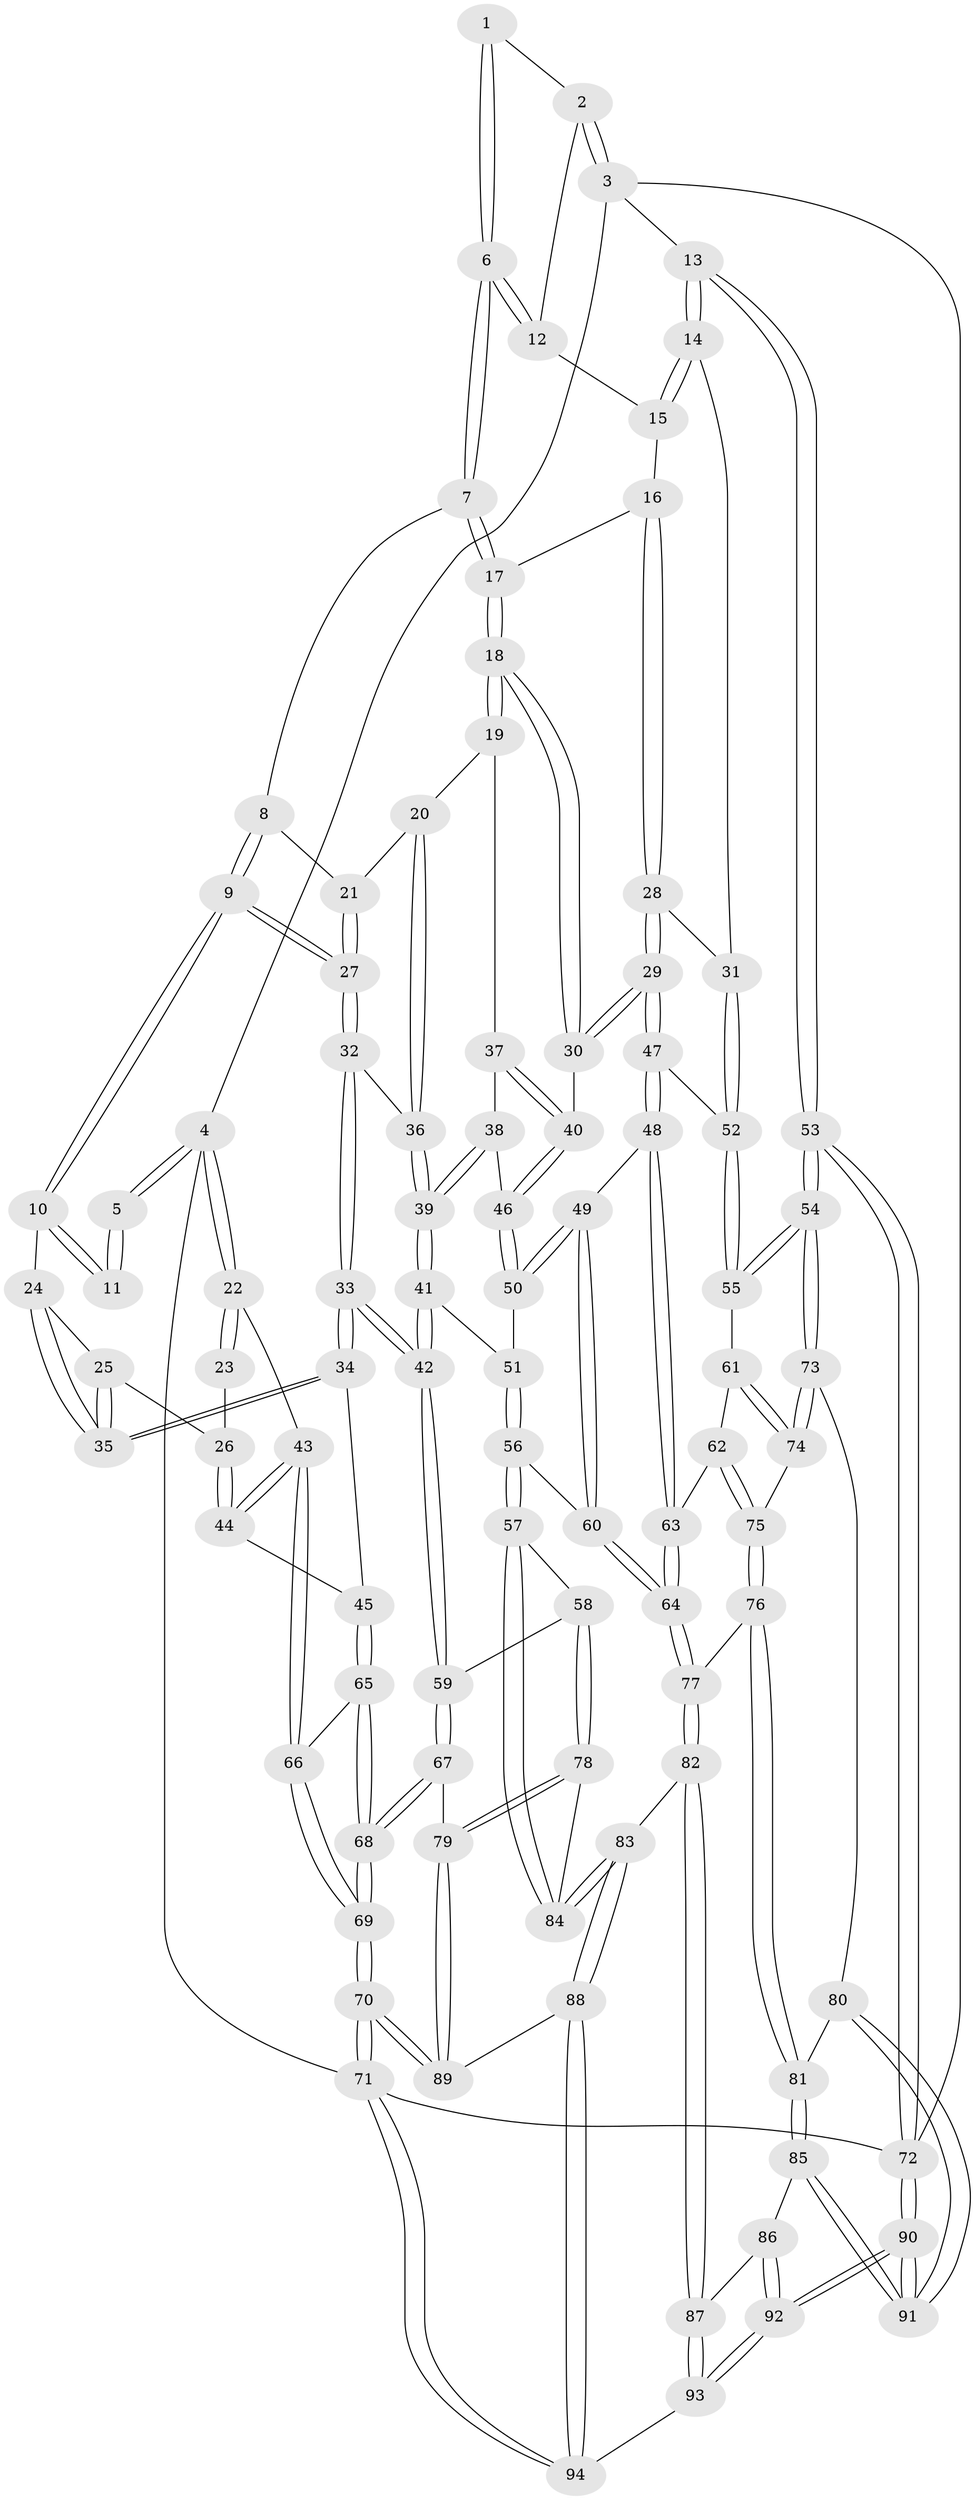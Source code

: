 // coarse degree distribution, {3: 0.12962962962962962, 6: 0.07407407407407407, 5: 0.35185185185185186, 4: 0.42592592592592593, 2: 0.018518518518518517}
// Generated by graph-tools (version 1.1) at 2025/24/03/03/25 07:24:38]
// undirected, 94 vertices, 232 edges
graph export_dot {
graph [start="1"]
  node [color=gray90,style=filled];
  1 [pos="+0.46041224837339245+0"];
  2 [pos="+1+0"];
  3 [pos="+1+0"];
  4 [pos="+0+0"];
  5 [pos="+0.4110456425249019+0"];
  6 [pos="+0.5590434101798214+0.16787018178241092"];
  7 [pos="+0.5529540792431343+0.21644452283269988"];
  8 [pos="+0.5434741728052115+0.22881836196430694"];
  9 [pos="+0.2902423719393579+0.2373551107688844"];
  10 [pos="+0.28027461624618644+0.2270901909068373"];
  11 [pos="+0.2540833852025744+0.16794390989261873"];
  12 [pos="+0.7445624075435108+0.18649038039672"];
  13 [pos="+1+0.32471685959825203"];
  14 [pos="+0.9163695921939728+0.36970266597529317"];
  15 [pos="+0.7450506226243223+0.19528187085027768"];
  16 [pos="+0.7030735288085412+0.29888405768934667"];
  17 [pos="+0.6413969374733511+0.29134713116700695"];
  18 [pos="+0.5965343501929319+0.3874205931144393"];
  19 [pos="+0.5538323772126685+0.37229071113986506"];
  20 [pos="+0.5229015386026222+0.34182796406701876"];
  21 [pos="+0.5196829555477299+0.2821390758839108"];
  22 [pos="+0+0.023590839507895884"];
  23 [pos="+0.133183506731442+0.18138101569996165"];
  24 [pos="+0.2438168472540803+0.2934570573416322"];
  25 [pos="+0.1187792660997935+0.4175179702743782"];
  26 [pos="+0.08253955547123946+0.40116091391116043"];
  27 [pos="+0.34119073702359326+0.3101061949379347"];
  28 [pos="+0.7505659211245006+0.38400797291253613"];
  29 [pos="+0.6896519622369046+0.4396643602954037"];
  30 [pos="+0.6284624596431595+0.42535196500895817"];
  31 [pos="+0.8817301292121907+0.3840962203026986"];
  32 [pos="+0.35199173729745314+0.3477850738047104"];
  33 [pos="+0.2837303009651535+0.5401374253399498"];
  34 [pos="+0.22064140310487598+0.5225905450112153"];
  35 [pos="+0.21078931174183244+0.5077982926145195"];
  36 [pos="+0.4445038529616332+0.3923035415917298"];
  37 [pos="+0.5344577929613106+0.4093776258579323"];
  38 [pos="+0.4959535961588128+0.46474909142337"];
  39 [pos="+0.46639863618151145+0.47133712917305004"];
  40 [pos="+0.5702957148713184+0.47957900672382797"];
  41 [pos="+0.4435890204209293+0.5108702039152324"];
  42 [pos="+0.3032320258549811+0.5597638289416461"];
  43 [pos="+0+0.4135837063944117"];
  44 [pos="+0+0.4271912321719762"];
  45 [pos="+0.11250221042565428+0.5924538601387385"];
  46 [pos="+0.5684805586698664+0.4815457356054984"];
  47 [pos="+0.6990148141021578+0.5414030347650775"];
  48 [pos="+0.6724732308633534+0.5727109508756523"];
  49 [pos="+0.6503043291240581+0.5842514479734011"];
  50 [pos="+0.5716252297120611+0.5123215781074887"];
  51 [pos="+0.5073448705461745+0.5658623891518996"];
  52 [pos="+0.8053981960957569+0.5600913075367111"];
  53 [pos="+1+0.6346640777386289"];
  54 [pos="+1+0.6538602422734484"];
  55 [pos="+0.8270415976137374+0.5923887738959235"];
  56 [pos="+0.5498186558259287+0.688771287486999"];
  57 [pos="+0.47328938227721895+0.7212808563058786"];
  58 [pos="+0.34277669858006227+0.6343528926302437"];
  59 [pos="+0.31096455207412804+0.593163042299034"];
  60 [pos="+0.5669120910681104+0.6895532959239066"];
  61 [pos="+0.7991497068814732+0.6473341184691007"];
  62 [pos="+0.7723337872680459+0.6714522923629432"];
  63 [pos="+0.736679853562023+0.6550535862860538"];
  64 [pos="+0.6208896261680986+0.737765481072859"];
  65 [pos="+0.09912086654375864+0.6147898939003408"];
  66 [pos="+0+0.4758838115228148"];
  67 [pos="+0.12751078577037114+0.8194829240253527"];
  68 [pos="+0.01967082874809695+0.8307453747685289"];
  69 [pos="+0+0.9808362930677255"];
  70 [pos="+0+1"];
  71 [pos="+0+1"];
  72 [pos="+1+1"];
  73 [pos="+0.9596714334644703+0.7499808813014656"];
  74 [pos="+0.8937115535667373+0.7366431228295328"];
  75 [pos="+0.767525438101643+0.7431159883814006"];
  76 [pos="+0.7336689361061208+0.7830759227098889"];
  77 [pos="+0.6453245616921135+0.7684617000711194"];
  78 [pos="+0.29625233568000386+0.7997595013769694"];
  79 [pos="+0.2437421665401439+0.8501211056450363"];
  80 [pos="+0.9122829139714409+0.8230322010665991"];
  81 [pos="+0.7885526682888391+0.8742298275497362"];
  82 [pos="+0.6010380112944499+0.9074582216760578"];
  83 [pos="+0.45758334326903516+0.8680599141770531"];
  84 [pos="+0.4568403099651182+0.7706158437255364"];
  85 [pos="+0.7837002627895892+0.8945837675536096"];
  86 [pos="+0.7784004812497254+0.8997838722709763"];
  87 [pos="+0.6254892204740938+0.9544347849751026"];
  88 [pos="+0.3708089114891351+0.969496224260343"];
  89 [pos="+0.32369986370735576+0.9328344923709314"];
  90 [pos="+1+1"];
  91 [pos="+0.9777417211111324+1"];
  92 [pos="+0.7432513655780567+1"];
  93 [pos="+0.5902497302145499+1"];
  94 [pos="+0.4087947230569235+1"];
  1 -- 2;
  1 -- 6;
  1 -- 6;
  2 -- 3;
  2 -- 3;
  2 -- 12;
  3 -- 4;
  3 -- 13;
  3 -- 72;
  4 -- 5;
  4 -- 5;
  4 -- 22;
  4 -- 22;
  4 -- 71;
  5 -- 11;
  5 -- 11;
  6 -- 7;
  6 -- 7;
  6 -- 12;
  6 -- 12;
  7 -- 8;
  7 -- 17;
  7 -- 17;
  8 -- 9;
  8 -- 9;
  8 -- 21;
  9 -- 10;
  9 -- 10;
  9 -- 27;
  9 -- 27;
  10 -- 11;
  10 -- 11;
  10 -- 24;
  12 -- 15;
  13 -- 14;
  13 -- 14;
  13 -- 53;
  13 -- 53;
  14 -- 15;
  14 -- 15;
  14 -- 31;
  15 -- 16;
  16 -- 17;
  16 -- 28;
  16 -- 28;
  17 -- 18;
  17 -- 18;
  18 -- 19;
  18 -- 19;
  18 -- 30;
  18 -- 30;
  19 -- 20;
  19 -- 37;
  20 -- 21;
  20 -- 36;
  20 -- 36;
  21 -- 27;
  21 -- 27;
  22 -- 23;
  22 -- 23;
  22 -- 43;
  23 -- 26;
  24 -- 25;
  24 -- 35;
  24 -- 35;
  25 -- 26;
  25 -- 35;
  25 -- 35;
  26 -- 44;
  26 -- 44;
  27 -- 32;
  27 -- 32;
  28 -- 29;
  28 -- 29;
  28 -- 31;
  29 -- 30;
  29 -- 30;
  29 -- 47;
  29 -- 47;
  30 -- 40;
  31 -- 52;
  31 -- 52;
  32 -- 33;
  32 -- 33;
  32 -- 36;
  33 -- 34;
  33 -- 34;
  33 -- 42;
  33 -- 42;
  34 -- 35;
  34 -- 35;
  34 -- 45;
  36 -- 39;
  36 -- 39;
  37 -- 38;
  37 -- 40;
  37 -- 40;
  38 -- 39;
  38 -- 39;
  38 -- 46;
  39 -- 41;
  39 -- 41;
  40 -- 46;
  40 -- 46;
  41 -- 42;
  41 -- 42;
  41 -- 51;
  42 -- 59;
  42 -- 59;
  43 -- 44;
  43 -- 44;
  43 -- 66;
  43 -- 66;
  44 -- 45;
  45 -- 65;
  45 -- 65;
  46 -- 50;
  46 -- 50;
  47 -- 48;
  47 -- 48;
  47 -- 52;
  48 -- 49;
  48 -- 63;
  48 -- 63;
  49 -- 50;
  49 -- 50;
  49 -- 60;
  49 -- 60;
  50 -- 51;
  51 -- 56;
  51 -- 56;
  52 -- 55;
  52 -- 55;
  53 -- 54;
  53 -- 54;
  53 -- 72;
  53 -- 72;
  54 -- 55;
  54 -- 55;
  54 -- 73;
  54 -- 73;
  55 -- 61;
  56 -- 57;
  56 -- 57;
  56 -- 60;
  57 -- 58;
  57 -- 84;
  57 -- 84;
  58 -- 59;
  58 -- 78;
  58 -- 78;
  59 -- 67;
  59 -- 67;
  60 -- 64;
  60 -- 64;
  61 -- 62;
  61 -- 74;
  61 -- 74;
  62 -- 63;
  62 -- 75;
  62 -- 75;
  63 -- 64;
  63 -- 64;
  64 -- 77;
  64 -- 77;
  65 -- 66;
  65 -- 68;
  65 -- 68;
  66 -- 69;
  66 -- 69;
  67 -- 68;
  67 -- 68;
  67 -- 79;
  68 -- 69;
  68 -- 69;
  69 -- 70;
  69 -- 70;
  70 -- 71;
  70 -- 71;
  70 -- 89;
  70 -- 89;
  71 -- 94;
  71 -- 94;
  71 -- 72;
  72 -- 90;
  72 -- 90;
  73 -- 74;
  73 -- 74;
  73 -- 80;
  74 -- 75;
  75 -- 76;
  75 -- 76;
  76 -- 77;
  76 -- 81;
  76 -- 81;
  77 -- 82;
  77 -- 82;
  78 -- 79;
  78 -- 79;
  78 -- 84;
  79 -- 89;
  79 -- 89;
  80 -- 81;
  80 -- 91;
  80 -- 91;
  81 -- 85;
  81 -- 85;
  82 -- 83;
  82 -- 87;
  82 -- 87;
  83 -- 84;
  83 -- 84;
  83 -- 88;
  83 -- 88;
  85 -- 86;
  85 -- 91;
  85 -- 91;
  86 -- 87;
  86 -- 92;
  86 -- 92;
  87 -- 93;
  87 -- 93;
  88 -- 89;
  88 -- 94;
  88 -- 94;
  90 -- 91;
  90 -- 91;
  90 -- 92;
  90 -- 92;
  92 -- 93;
  92 -- 93;
  93 -- 94;
}
